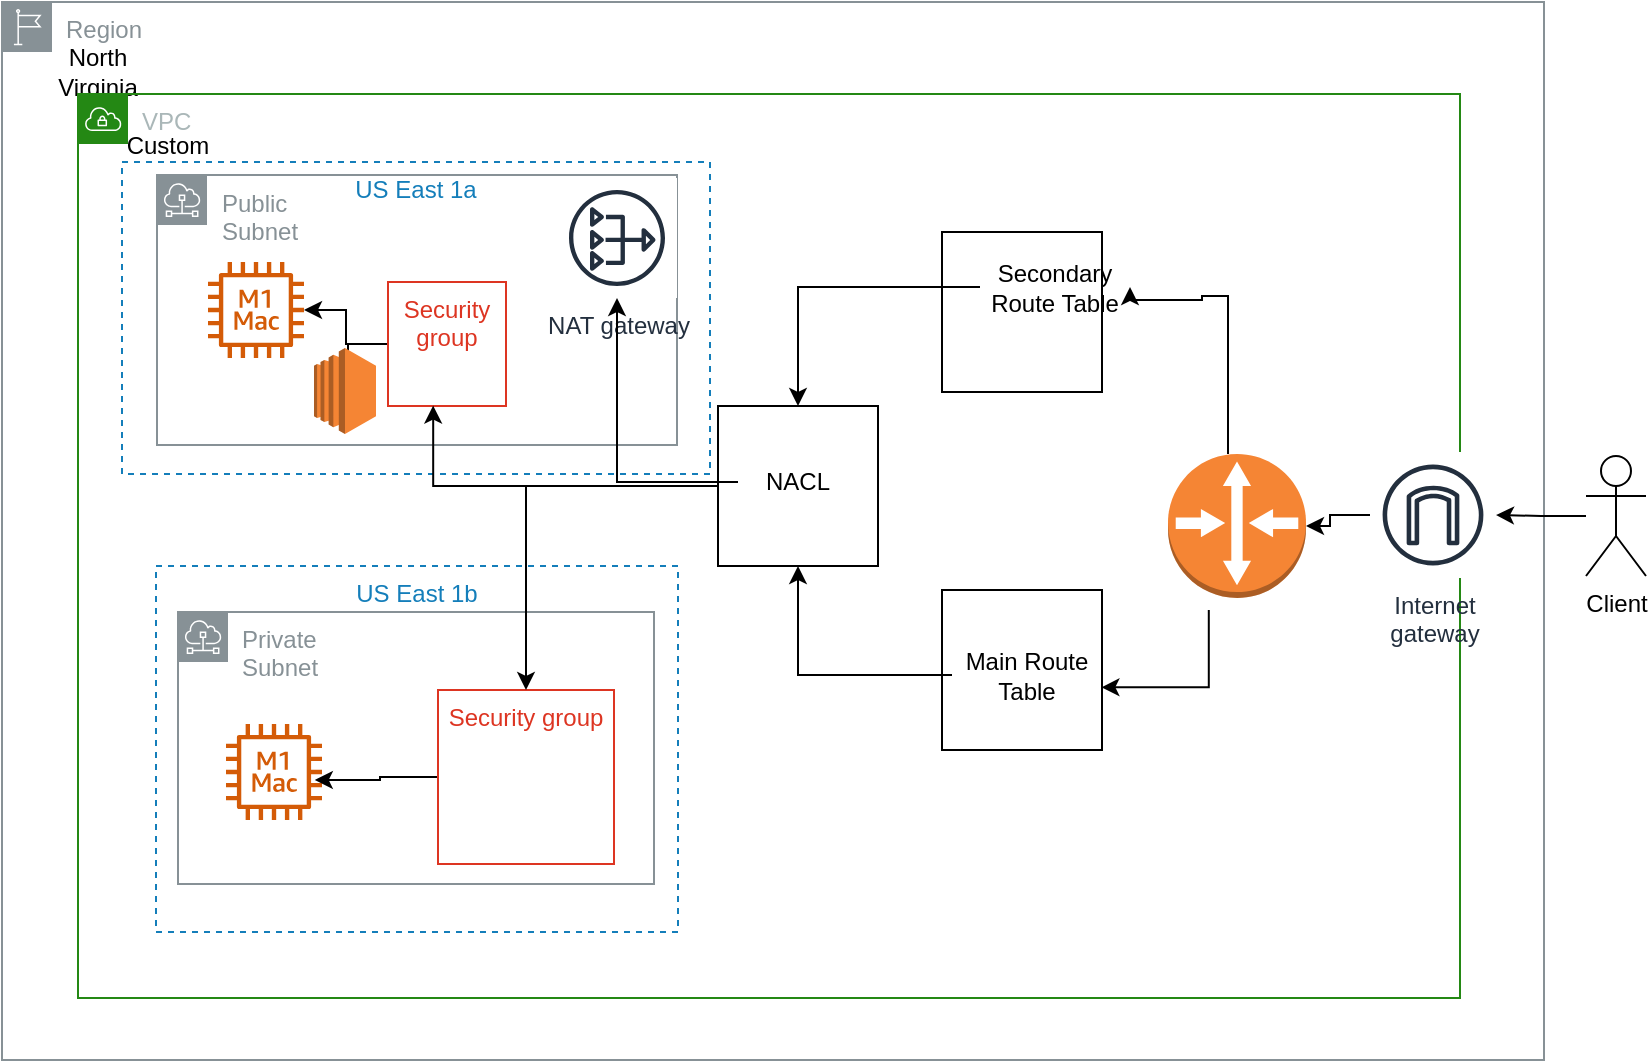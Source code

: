 <mxfile version="21.7.2" type="github">
  <diagram name="Page-1" id="zbbqwSZYBmTLBSjIA_Wi">
    <mxGraphModel dx="1050" dy="613" grid="0" gridSize="10" guides="1" tooltips="1" connect="1" arrows="1" fold="1" page="1" pageScale="1" pageWidth="827" pageHeight="1169" math="0" shadow="0">
      <root>
        <mxCell id="0" />
        <mxCell id="1" parent="0" />
        <mxCell id="7gftYJPpzTUkcLlbKnQj-17" value="" style="whiteSpace=wrap;html=1;aspect=fixed;" vertex="1" parent="1">
          <mxGeometry x="526" y="161" width="80" height="80" as="geometry" />
        </mxCell>
        <mxCell id="7gftYJPpzTUkcLlbKnQj-1" value="Region" style="sketch=0;outlineConnect=0;gradientColor=none;html=1;whiteSpace=wrap;fontSize=12;fontStyle=0;shape=mxgraph.aws4.group;grIcon=mxgraph.aws4.group_region;strokeColor=#879196;fillColor=none;verticalAlign=top;align=left;spacingLeft=30;fontColor=#879196;" vertex="1" parent="1">
          <mxGeometry x="56" y="46" width="771" height="529" as="geometry" />
        </mxCell>
        <mxCell id="7gftYJPpzTUkcLlbKnQj-2" value="North Virginia" style="text;html=1;strokeColor=none;fillColor=none;align=center;verticalAlign=middle;whiteSpace=wrap;rounded=0;" vertex="1" parent="1">
          <mxGeometry x="74" y="66" width="60" height="30" as="geometry" />
        </mxCell>
        <mxCell id="7gftYJPpzTUkcLlbKnQj-5" value="VPC" style="points=[[0,0],[0.25,0],[0.5,0],[0.75,0],[1,0],[1,0.25],[1,0.5],[1,0.75],[1,1],[0.75,1],[0.5,1],[0.25,1],[0,1],[0,0.75],[0,0.5],[0,0.25]];outlineConnect=0;gradientColor=none;html=1;whiteSpace=wrap;fontSize=12;fontStyle=0;container=1;pointerEvents=0;collapsible=0;recursiveResize=0;shape=mxgraph.aws4.group;grIcon=mxgraph.aws4.group_vpc;strokeColor=#248814;fillColor=none;verticalAlign=top;align=left;spacingLeft=30;fontColor=#AAB7B8;dashed=0;" vertex="1" parent="1">
          <mxGeometry x="94" y="92" width="691" height="452" as="geometry" />
        </mxCell>
        <UserObject label="Custom" placeholders="1" name="Variable" id="7gftYJPpzTUkcLlbKnQj-6">
          <mxCell style="text;html=1;strokeColor=none;fillColor=none;align=center;verticalAlign=middle;whiteSpace=wrap;overflow=hidden;" vertex="1" parent="7gftYJPpzTUkcLlbKnQj-5">
            <mxGeometry x="5" y="16" width="80" height="20" as="geometry" />
          </mxCell>
        </UserObject>
        <mxCell id="7gftYJPpzTUkcLlbKnQj-13" value="" style="outlineConnect=0;dashed=0;verticalLabelPosition=bottom;verticalAlign=top;align=center;html=1;shape=mxgraph.aws3.router;fillColor=#F58534;gradientColor=none;" vertex="1" parent="7gftYJPpzTUkcLlbKnQj-5">
          <mxGeometry x="545" y="180" width="69" height="72" as="geometry" />
        </mxCell>
        <mxCell id="7gftYJPpzTUkcLlbKnQj-23" value="Secondary Route Table" style="text;html=1;strokeColor=none;fillColor=none;align=center;verticalAlign=middle;whiteSpace=wrap;rounded=0;" vertex="1" parent="7gftYJPpzTUkcLlbKnQj-5">
          <mxGeometry x="451" y="42" width="75" height="109" as="geometry" />
        </mxCell>
        <mxCell id="7gftYJPpzTUkcLlbKnQj-19" style="edgeStyle=orthogonalEdgeStyle;rounded=0;orthogonalLoop=1;jettySize=auto;html=1;entryX=1;entryY=0.5;entryDx=0;entryDy=0;" edge="1" parent="7gftYJPpzTUkcLlbKnQj-5" source="7gftYJPpzTUkcLlbKnQj-13" target="7gftYJPpzTUkcLlbKnQj-23">
          <mxGeometry relative="1" as="geometry">
            <mxPoint x="527" y="103" as="targetPoint" />
            <Array as="points">
              <mxPoint x="575" y="101" />
              <mxPoint x="562" y="101" />
              <mxPoint x="562" y="103" />
              <mxPoint x="526" y="103" />
            </Array>
          </mxGeometry>
        </mxCell>
        <mxCell id="7gftYJPpzTUkcLlbKnQj-31" value="US East 1a" style="fillColor=none;strokeColor=#147EBA;dashed=1;verticalAlign=top;fontStyle=0;fontColor=#147EBA;whiteSpace=wrap;html=1;" vertex="1" parent="7gftYJPpzTUkcLlbKnQj-5">
          <mxGeometry x="22" y="34" width="294" height="156" as="geometry" />
        </mxCell>
        <mxCell id="7gftYJPpzTUkcLlbKnQj-32" value="US East 1b" style="fillColor=none;strokeColor=#147EBA;dashed=1;verticalAlign=top;fontStyle=0;fontColor=#147EBA;whiteSpace=wrap;html=1;" vertex="1" parent="7gftYJPpzTUkcLlbKnQj-5">
          <mxGeometry x="39" y="236" width="261" height="183" as="geometry" />
        </mxCell>
        <mxCell id="7gftYJPpzTUkcLlbKnQj-36" value="Public&lt;br&gt;Subnet" style="sketch=0;outlineConnect=0;gradientColor=none;html=1;whiteSpace=wrap;fontSize=12;fontStyle=0;shape=mxgraph.aws4.group;grIcon=mxgraph.aws4.group_subnet;strokeColor=#879196;fillColor=none;verticalAlign=top;align=left;spacingLeft=30;fontColor=#879196;dashed=0;" vertex="1" parent="7gftYJPpzTUkcLlbKnQj-5">
          <mxGeometry x="39.5" y="40.5" width="260" height="135" as="geometry" />
        </mxCell>
        <mxCell id="7gftYJPpzTUkcLlbKnQj-34" value="NAT gateway" style="sketch=0;outlineConnect=0;fontColor=#232F3E;gradientColor=none;strokeColor=#232F3E;fillColor=#ffffff;dashed=0;verticalLabelPosition=bottom;verticalAlign=top;align=center;html=1;fontSize=12;fontStyle=0;aspect=fixed;shape=mxgraph.aws4.resourceIcon;resIcon=mxgraph.aws4.nat_gateway;" vertex="1" parent="7gftYJPpzTUkcLlbKnQj-5">
          <mxGeometry x="239.5" y="42" width="60" height="60" as="geometry" />
        </mxCell>
        <mxCell id="7gftYJPpzTUkcLlbKnQj-46" style="edgeStyle=orthogonalEdgeStyle;rounded=0;orthogonalLoop=1;jettySize=auto;html=1;" edge="1" parent="7gftYJPpzTUkcLlbKnQj-5" source="7gftYJPpzTUkcLlbKnQj-35" target="7gftYJPpzTUkcLlbKnQj-39">
          <mxGeometry relative="1" as="geometry" />
        </mxCell>
        <mxCell id="7gftYJPpzTUkcLlbKnQj-47" style="edgeStyle=orthogonalEdgeStyle;rounded=0;orthogonalLoop=1;jettySize=auto;html=1;" edge="1" parent="7gftYJPpzTUkcLlbKnQj-5" source="7gftYJPpzTUkcLlbKnQj-35" target="7gftYJPpzTUkcLlbKnQj-40">
          <mxGeometry relative="1" as="geometry" />
        </mxCell>
        <mxCell id="7gftYJPpzTUkcLlbKnQj-35" value="Security group" style="fillColor=none;strokeColor=#DD3522;verticalAlign=top;fontStyle=0;fontColor=#DD3522;whiteSpace=wrap;html=1;" vertex="1" parent="7gftYJPpzTUkcLlbKnQj-5">
          <mxGeometry x="155" y="94" width="59" height="62" as="geometry" />
        </mxCell>
        <mxCell id="7gftYJPpzTUkcLlbKnQj-38" value="Private&lt;br&gt;Subnet" style="sketch=0;outlineConnect=0;gradientColor=none;html=1;whiteSpace=wrap;fontSize=12;fontStyle=0;shape=mxgraph.aws4.group;grIcon=mxgraph.aws4.group_subnet;strokeColor=#879196;fillColor=none;verticalAlign=top;align=left;spacingLeft=30;fontColor=#879196;dashed=0;" vertex="1" parent="7gftYJPpzTUkcLlbKnQj-5">
          <mxGeometry x="50" y="259" width="238" height="136" as="geometry" />
        </mxCell>
        <mxCell id="7gftYJPpzTUkcLlbKnQj-39" value="" style="sketch=0;outlineConnect=0;fontColor=#232F3E;gradientColor=none;fillColor=#D45B07;strokeColor=none;dashed=0;verticalLabelPosition=bottom;verticalAlign=top;align=center;html=1;fontSize=12;fontStyle=0;aspect=fixed;pointerEvents=1;shape=mxgraph.aws4.ec2_m1_mac_instance;" vertex="1" parent="7gftYJPpzTUkcLlbKnQj-5">
          <mxGeometry x="65" y="84" width="48" height="48" as="geometry" />
        </mxCell>
        <mxCell id="7gftYJPpzTUkcLlbKnQj-40" value="" style="outlineConnect=0;dashed=0;verticalLabelPosition=bottom;verticalAlign=top;align=center;html=1;shape=mxgraph.aws3.ec2;fillColor=#F58534;gradientColor=none;" vertex="1" parent="7gftYJPpzTUkcLlbKnQj-5">
          <mxGeometry x="118" y="127" width="31" height="43" as="geometry" />
        </mxCell>
        <mxCell id="7gftYJPpzTUkcLlbKnQj-41" value="" style="sketch=0;outlineConnect=0;fontColor=#232F3E;gradientColor=none;fillColor=#D45B07;strokeColor=none;dashed=0;verticalLabelPosition=bottom;verticalAlign=top;align=center;html=1;fontSize=12;fontStyle=0;aspect=fixed;pointerEvents=1;shape=mxgraph.aws4.ec2_m1_mac_instance;" vertex="1" parent="7gftYJPpzTUkcLlbKnQj-5">
          <mxGeometry x="74" y="315" width="48" height="48" as="geometry" />
        </mxCell>
        <mxCell id="7gftYJPpzTUkcLlbKnQj-48" style="edgeStyle=orthogonalEdgeStyle;rounded=0;orthogonalLoop=1;jettySize=auto;html=1;exitX=0;exitY=0.5;exitDx=0;exitDy=0;entryX=0.925;entryY=0.583;entryDx=0;entryDy=0;entryPerimeter=0;" edge="1" parent="7gftYJPpzTUkcLlbKnQj-5" source="7gftYJPpzTUkcLlbKnQj-42" target="7gftYJPpzTUkcLlbKnQj-41">
          <mxGeometry relative="1" as="geometry" />
        </mxCell>
        <mxCell id="7gftYJPpzTUkcLlbKnQj-42" value="Security group" style="fillColor=none;strokeColor=#DD3522;verticalAlign=top;fontStyle=0;fontColor=#DD3522;whiteSpace=wrap;html=1;" vertex="1" parent="7gftYJPpzTUkcLlbKnQj-5">
          <mxGeometry x="180" y="298" width="88" height="87" as="geometry" />
        </mxCell>
        <mxCell id="7gftYJPpzTUkcLlbKnQj-16" value="" style="edgeStyle=orthogonalEdgeStyle;rounded=0;orthogonalLoop=1;jettySize=auto;html=1;" edge="1" parent="1" source="7gftYJPpzTUkcLlbKnQj-7" target="7gftYJPpzTUkcLlbKnQj-13">
          <mxGeometry relative="1" as="geometry" />
        </mxCell>
        <mxCell id="7gftYJPpzTUkcLlbKnQj-7" value="Internet&#xa;gateway" style="sketch=0;outlineConnect=0;fontColor=#232F3E;gradientColor=none;strokeColor=#232F3E;fillColor=#ffffff;dashed=0;verticalLabelPosition=bottom;verticalAlign=top;align=center;html=1;fontSize=12;fontStyle=0;aspect=fixed;shape=mxgraph.aws4.resourceIcon;resIcon=mxgraph.aws4.internet_gateway;" vertex="1" parent="1">
          <mxGeometry x="740" y="271" width="63" height="63" as="geometry" />
        </mxCell>
        <mxCell id="7gftYJPpzTUkcLlbKnQj-15" value="" style="edgeStyle=orthogonalEdgeStyle;rounded=0;orthogonalLoop=1;jettySize=auto;html=1;" edge="1" parent="1" source="7gftYJPpzTUkcLlbKnQj-8" target="7gftYJPpzTUkcLlbKnQj-7">
          <mxGeometry relative="1" as="geometry" />
        </mxCell>
        <mxCell id="7gftYJPpzTUkcLlbKnQj-8" value="Client" style="shape=umlActor;html=1;verticalLabelPosition=bottom;verticalAlign=top;align=center;" vertex="1" parent="1">
          <mxGeometry x="848" y="273" width="30" height="60" as="geometry" />
        </mxCell>
        <mxCell id="7gftYJPpzTUkcLlbKnQj-18" value="" style="whiteSpace=wrap;html=1;aspect=fixed;" vertex="1" parent="1">
          <mxGeometry x="526" y="340" width="80" height="80" as="geometry" />
        </mxCell>
        <mxCell id="7gftYJPpzTUkcLlbKnQj-20" style="edgeStyle=orthogonalEdgeStyle;rounded=0;orthogonalLoop=1;jettySize=auto;html=1;entryX=1.01;entryY=0.608;entryDx=0;entryDy=0;entryPerimeter=0;" edge="1" parent="1">
          <mxGeometry relative="1" as="geometry">
            <mxPoint x="659.4" y="350" as="sourcePoint" />
            <mxPoint x="605.7" y="388.64" as="targetPoint" />
            <Array as="points">
              <mxPoint x="659.9" y="389" />
            </Array>
          </mxGeometry>
        </mxCell>
        <mxCell id="7gftYJPpzTUkcLlbKnQj-29" style="edgeStyle=orthogonalEdgeStyle;rounded=0;orthogonalLoop=1;jettySize=auto;html=1;" edge="1" parent="1" source="7gftYJPpzTUkcLlbKnQj-22" target="7gftYJPpzTUkcLlbKnQj-25">
          <mxGeometry relative="1" as="geometry" />
        </mxCell>
        <mxCell id="7gftYJPpzTUkcLlbKnQj-22" value="Main Route Table" style="text;html=1;strokeColor=none;fillColor=none;align=center;verticalAlign=middle;whiteSpace=wrap;rounded=0;" vertex="1" parent="1">
          <mxGeometry x="531" y="362" width="75" height="41" as="geometry" />
        </mxCell>
        <mxCell id="7gftYJPpzTUkcLlbKnQj-44" style="edgeStyle=orthogonalEdgeStyle;rounded=0;orthogonalLoop=1;jettySize=auto;html=1;entryX=0.383;entryY=0.997;entryDx=0;entryDy=0;entryPerimeter=0;" edge="1" parent="1" source="7gftYJPpzTUkcLlbKnQj-25" target="7gftYJPpzTUkcLlbKnQj-35">
          <mxGeometry relative="1" as="geometry" />
        </mxCell>
        <mxCell id="7gftYJPpzTUkcLlbKnQj-45" style="edgeStyle=orthogonalEdgeStyle;rounded=0;orthogonalLoop=1;jettySize=auto;html=1;" edge="1" parent="1" source="7gftYJPpzTUkcLlbKnQj-25" target="7gftYJPpzTUkcLlbKnQj-42">
          <mxGeometry relative="1" as="geometry" />
        </mxCell>
        <mxCell id="7gftYJPpzTUkcLlbKnQj-25" value="" style="whiteSpace=wrap;html=1;aspect=fixed;" vertex="1" parent="1">
          <mxGeometry x="414" y="248" width="80" height="80" as="geometry" />
        </mxCell>
        <mxCell id="7gftYJPpzTUkcLlbKnQj-28" style="edgeStyle=orthogonalEdgeStyle;rounded=0;orthogonalLoop=1;jettySize=auto;html=1;entryX=0.5;entryY=0;entryDx=0;entryDy=0;" edge="1" parent="1" source="7gftYJPpzTUkcLlbKnQj-23" target="7gftYJPpzTUkcLlbKnQj-25">
          <mxGeometry relative="1" as="geometry" />
        </mxCell>
        <mxCell id="7gftYJPpzTUkcLlbKnQj-43" style="edgeStyle=orthogonalEdgeStyle;rounded=0;orthogonalLoop=1;jettySize=auto;html=1;" edge="1" parent="1" source="7gftYJPpzTUkcLlbKnQj-30" target="7gftYJPpzTUkcLlbKnQj-34">
          <mxGeometry relative="1" as="geometry" />
        </mxCell>
        <mxCell id="7gftYJPpzTUkcLlbKnQj-30" value="NACL" style="text;html=1;strokeColor=none;fillColor=none;align=center;verticalAlign=middle;whiteSpace=wrap;rounded=0;" vertex="1" parent="1">
          <mxGeometry x="424" y="271" width="60" height="30" as="geometry" />
        </mxCell>
      </root>
    </mxGraphModel>
  </diagram>
</mxfile>
